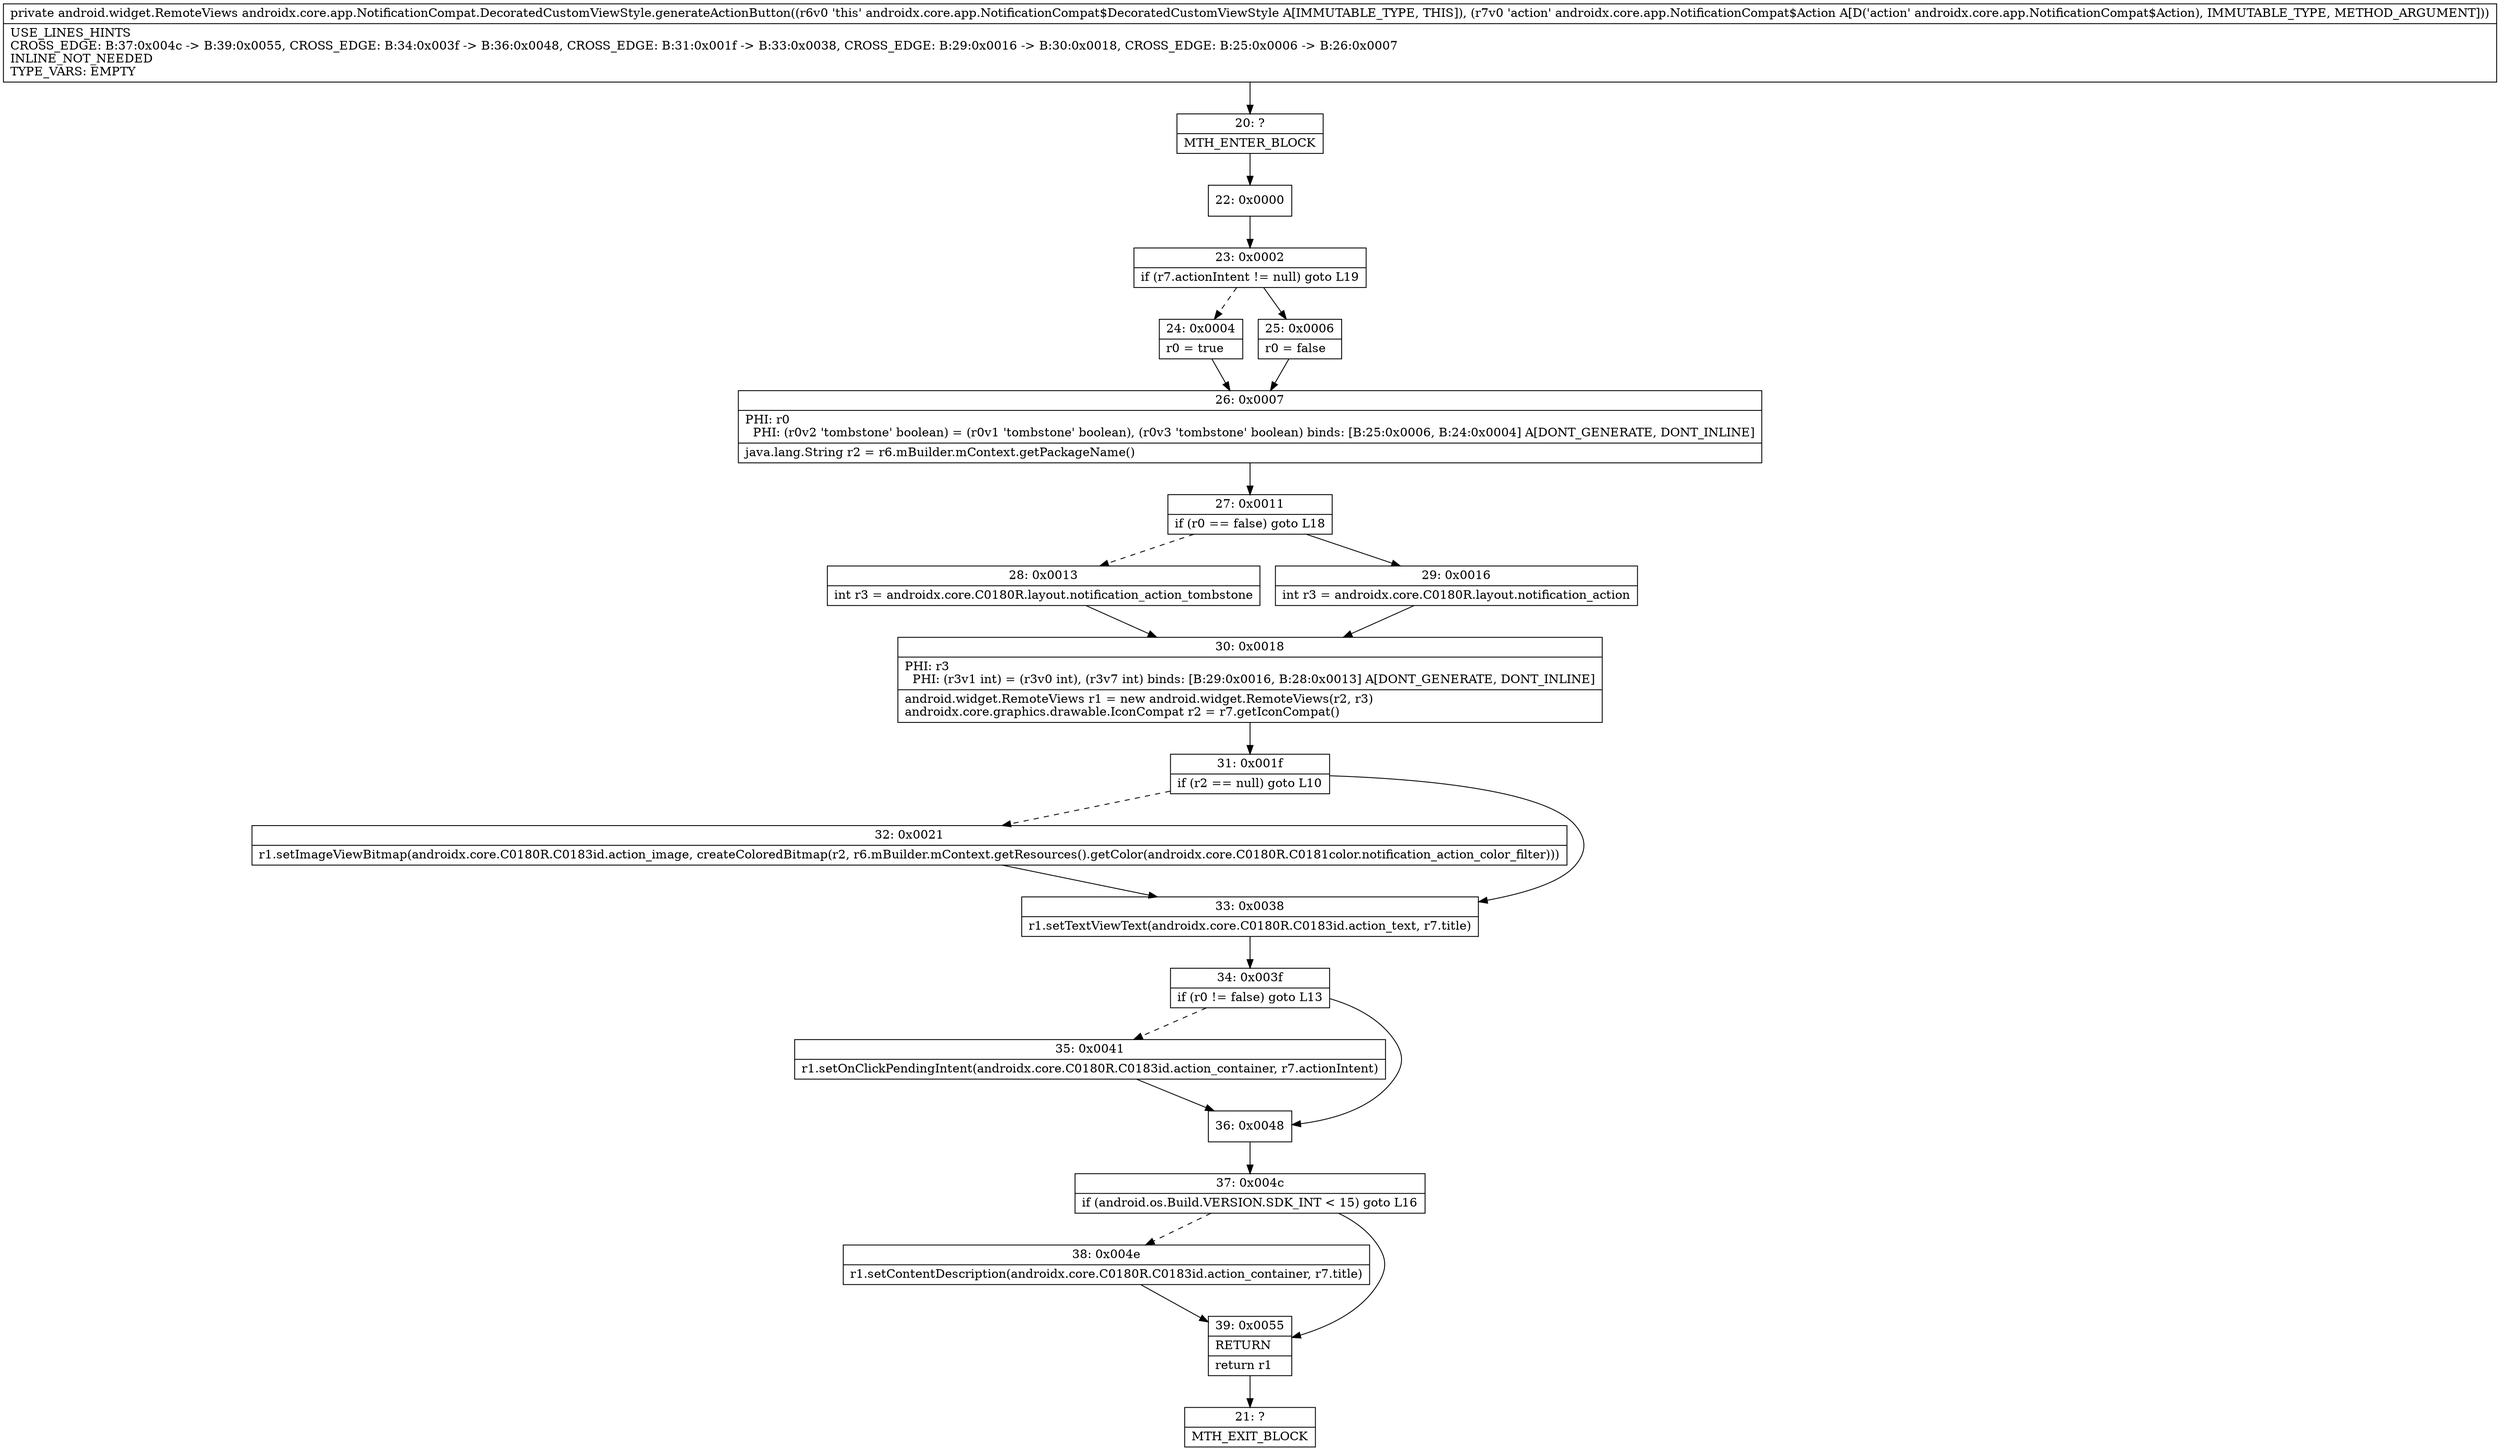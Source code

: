 digraph "CFG forandroidx.core.app.NotificationCompat.DecoratedCustomViewStyle.generateActionButton(Landroidx\/core\/app\/NotificationCompat$Action;)Landroid\/widget\/RemoteViews;" {
Node_20 [shape=record,label="{20\:\ ?|MTH_ENTER_BLOCK\l}"];
Node_22 [shape=record,label="{22\:\ 0x0000}"];
Node_23 [shape=record,label="{23\:\ 0x0002|if (r7.actionIntent != null) goto L19\l}"];
Node_24 [shape=record,label="{24\:\ 0x0004|r0 = true\l}"];
Node_26 [shape=record,label="{26\:\ 0x0007|PHI: r0 \l  PHI: (r0v2 'tombstone' boolean) = (r0v1 'tombstone' boolean), (r0v3 'tombstone' boolean) binds: [B:25:0x0006, B:24:0x0004] A[DONT_GENERATE, DONT_INLINE]\l|java.lang.String r2 = r6.mBuilder.mContext.getPackageName()\l}"];
Node_27 [shape=record,label="{27\:\ 0x0011|if (r0 == false) goto L18\l}"];
Node_28 [shape=record,label="{28\:\ 0x0013|int r3 = androidx.core.C0180R.layout.notification_action_tombstone\l}"];
Node_30 [shape=record,label="{30\:\ 0x0018|PHI: r3 \l  PHI: (r3v1 int) = (r3v0 int), (r3v7 int) binds: [B:29:0x0016, B:28:0x0013] A[DONT_GENERATE, DONT_INLINE]\l|android.widget.RemoteViews r1 = new android.widget.RemoteViews(r2, r3)\landroidx.core.graphics.drawable.IconCompat r2 = r7.getIconCompat()\l}"];
Node_31 [shape=record,label="{31\:\ 0x001f|if (r2 == null) goto L10\l}"];
Node_32 [shape=record,label="{32\:\ 0x0021|r1.setImageViewBitmap(androidx.core.C0180R.C0183id.action_image, createColoredBitmap(r2, r6.mBuilder.mContext.getResources().getColor(androidx.core.C0180R.C0181color.notification_action_color_filter)))\l}"];
Node_33 [shape=record,label="{33\:\ 0x0038|r1.setTextViewText(androidx.core.C0180R.C0183id.action_text, r7.title)\l}"];
Node_34 [shape=record,label="{34\:\ 0x003f|if (r0 != false) goto L13\l}"];
Node_35 [shape=record,label="{35\:\ 0x0041|r1.setOnClickPendingIntent(androidx.core.C0180R.C0183id.action_container, r7.actionIntent)\l}"];
Node_36 [shape=record,label="{36\:\ 0x0048}"];
Node_37 [shape=record,label="{37\:\ 0x004c|if (android.os.Build.VERSION.SDK_INT \< 15) goto L16\l}"];
Node_38 [shape=record,label="{38\:\ 0x004e|r1.setContentDescription(androidx.core.C0180R.C0183id.action_container, r7.title)\l}"];
Node_39 [shape=record,label="{39\:\ 0x0055|RETURN\l|return r1\l}"];
Node_21 [shape=record,label="{21\:\ ?|MTH_EXIT_BLOCK\l}"];
Node_29 [shape=record,label="{29\:\ 0x0016|int r3 = androidx.core.C0180R.layout.notification_action\l}"];
Node_25 [shape=record,label="{25\:\ 0x0006|r0 = false\l}"];
MethodNode[shape=record,label="{private android.widget.RemoteViews androidx.core.app.NotificationCompat.DecoratedCustomViewStyle.generateActionButton((r6v0 'this' androidx.core.app.NotificationCompat$DecoratedCustomViewStyle A[IMMUTABLE_TYPE, THIS]), (r7v0 'action' androidx.core.app.NotificationCompat$Action A[D('action' androidx.core.app.NotificationCompat$Action), IMMUTABLE_TYPE, METHOD_ARGUMENT]))  | USE_LINES_HINTS\lCROSS_EDGE: B:37:0x004c \-\> B:39:0x0055, CROSS_EDGE: B:34:0x003f \-\> B:36:0x0048, CROSS_EDGE: B:31:0x001f \-\> B:33:0x0038, CROSS_EDGE: B:29:0x0016 \-\> B:30:0x0018, CROSS_EDGE: B:25:0x0006 \-\> B:26:0x0007\lINLINE_NOT_NEEDED\lTYPE_VARS: EMPTY\l}"];
MethodNode -> Node_20;Node_20 -> Node_22;
Node_22 -> Node_23;
Node_23 -> Node_24[style=dashed];
Node_23 -> Node_25;
Node_24 -> Node_26;
Node_26 -> Node_27;
Node_27 -> Node_28[style=dashed];
Node_27 -> Node_29;
Node_28 -> Node_30;
Node_30 -> Node_31;
Node_31 -> Node_32[style=dashed];
Node_31 -> Node_33;
Node_32 -> Node_33;
Node_33 -> Node_34;
Node_34 -> Node_35[style=dashed];
Node_34 -> Node_36;
Node_35 -> Node_36;
Node_36 -> Node_37;
Node_37 -> Node_38[style=dashed];
Node_37 -> Node_39;
Node_38 -> Node_39;
Node_39 -> Node_21;
Node_29 -> Node_30;
Node_25 -> Node_26;
}

